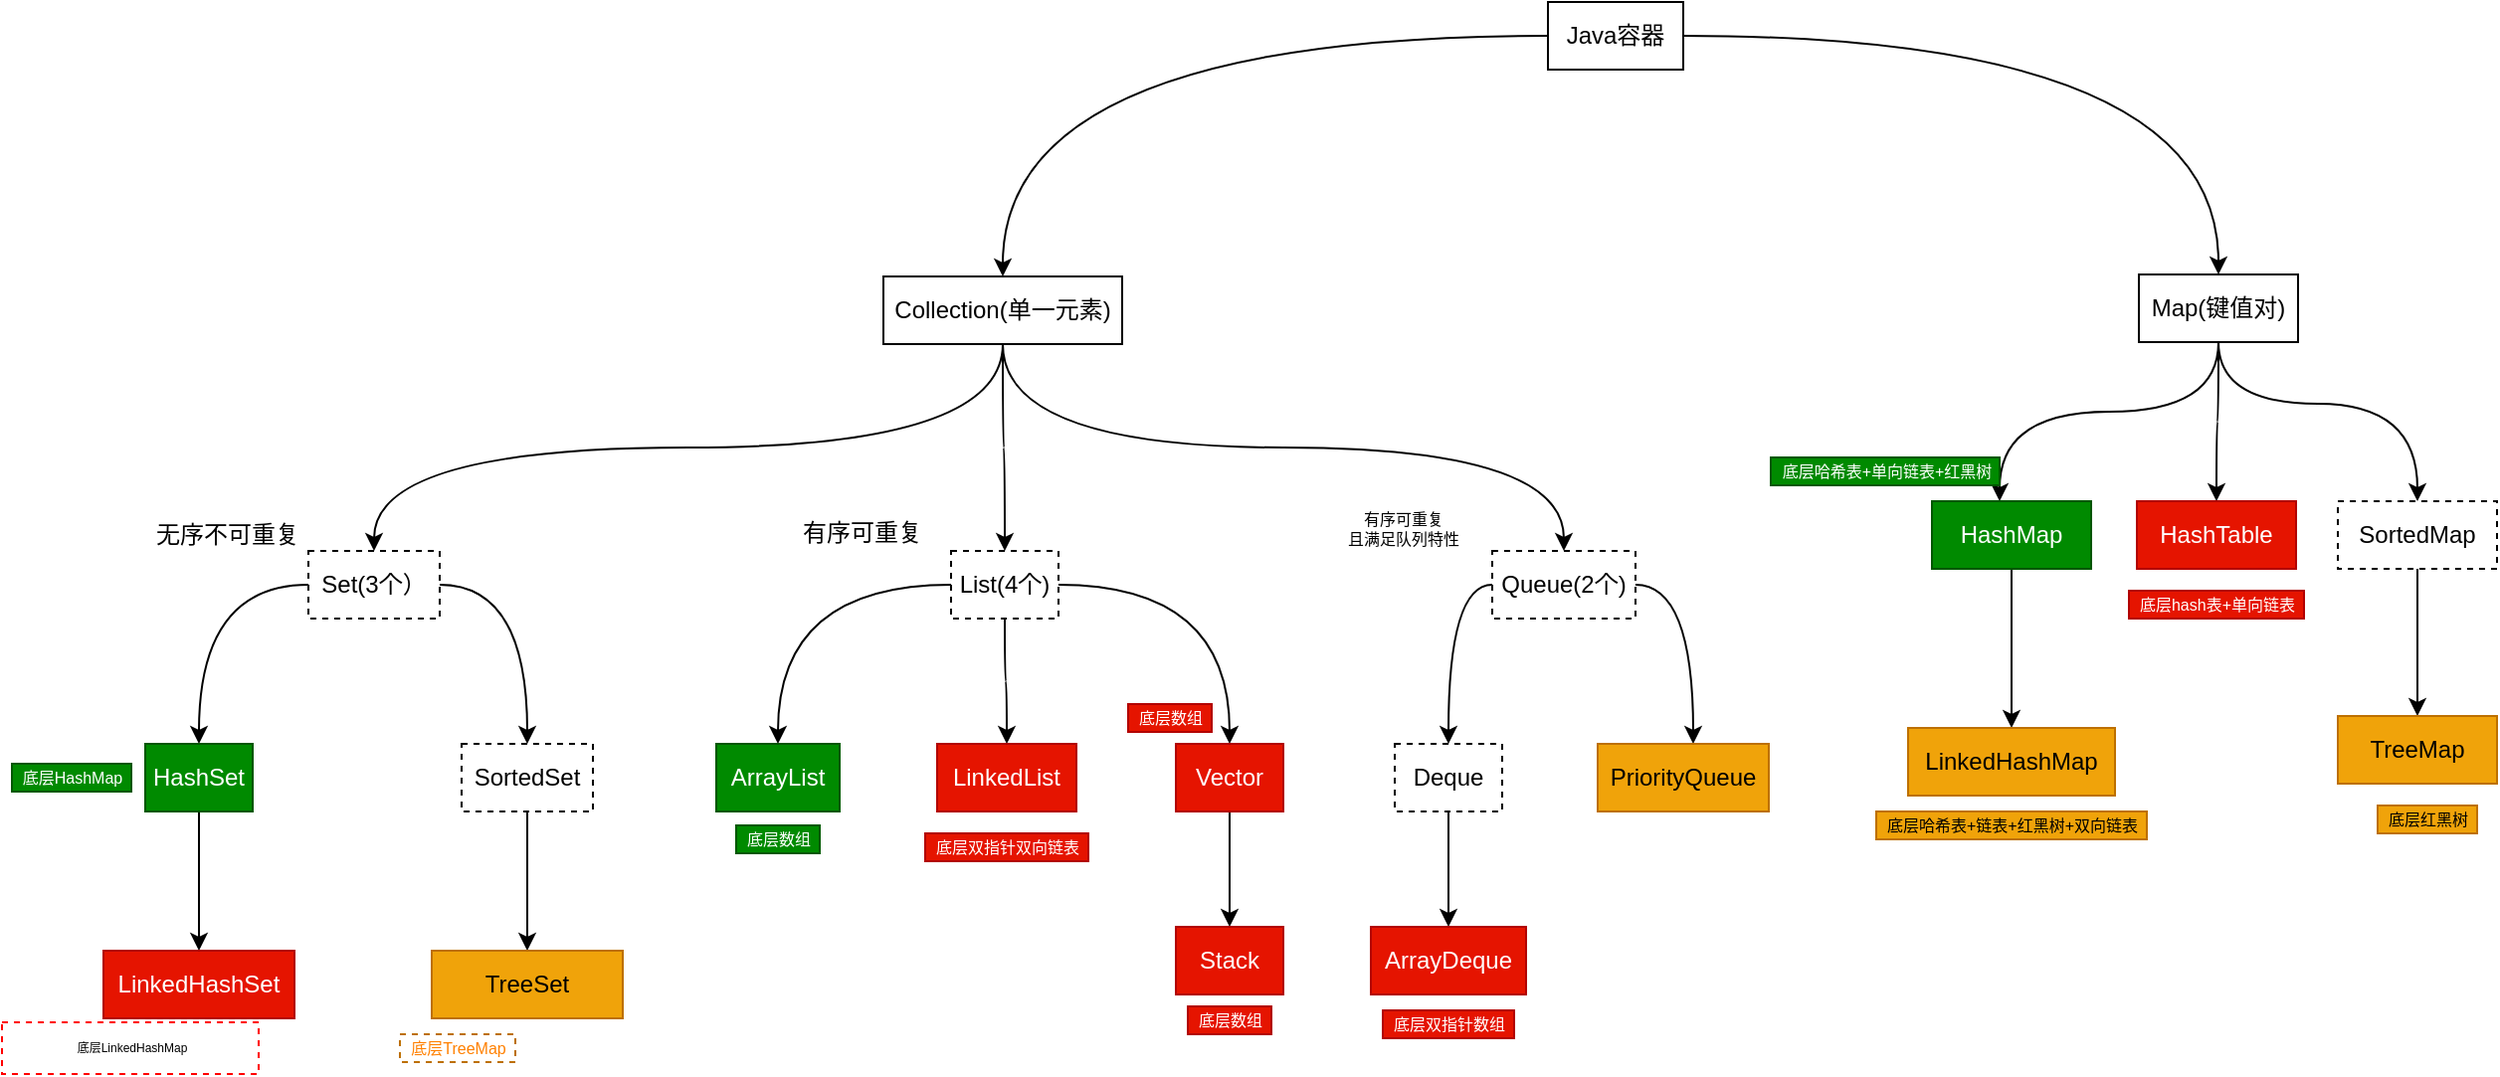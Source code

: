 <mxfile version="20.8.16" type="device"><diagram id="vc8xZUgkTbAgJJem1mAB" name="第 1 页"><mxGraphModel dx="1381" dy="353" grid="0" gridSize="10" guides="1" tooltips="1" connect="1" arrows="1" fold="1" page="0" pageScale="1" pageWidth="827" pageHeight="1169" math="0" shadow="0"><root><mxCell id="0"/><mxCell id="1" parent="0"/><mxCell id="AfeD7APSr7JUBw9fZK4j-4" style="rounded=0;orthogonalLoop=1;jettySize=auto;html=1;edgeStyle=orthogonalEdgeStyle;curved=1;" parent="1" source="AfeD7APSr7JUBw9fZK4j-1" target="AfeD7APSr7JUBw9fZK4j-2" edge="1"><mxGeometry relative="1" as="geometry"/></mxCell><mxCell id="AfeD7APSr7JUBw9fZK4j-5" style="rounded=0;orthogonalLoop=1;jettySize=auto;html=1;edgeStyle=orthogonalEdgeStyle;curved=1;" parent="1" source="AfeD7APSr7JUBw9fZK4j-1" target="AfeD7APSr7JUBw9fZK4j-3" edge="1"><mxGeometry relative="1" as="geometry"/></mxCell><mxCell id="AfeD7APSr7JUBw9fZK4j-1" value="Java容器" style="rounded=0;whiteSpace=wrap;html=1;" parent="1" vertex="1"><mxGeometry x="772" y="151" width="68" height="34" as="geometry"/></mxCell><mxCell id="AfeD7APSr7JUBw9fZK4j-10" style="edgeStyle=orthogonalEdgeStyle;rounded=0;orthogonalLoop=1;jettySize=auto;html=1;curved=1;exitX=0.5;exitY=1;exitDx=0;exitDy=0;" parent="1" source="AfeD7APSr7JUBw9fZK4j-2" target="AfeD7APSr7JUBw9fZK4j-6" edge="1"><mxGeometry relative="1" as="geometry"/></mxCell><mxCell id="AfeD7APSr7JUBw9fZK4j-11" style="edgeStyle=orthogonalEdgeStyle;curved=1;rounded=0;orthogonalLoop=1;jettySize=auto;html=1;" parent="1" source="AfeD7APSr7JUBw9fZK4j-2" target="AfeD7APSr7JUBw9fZK4j-7" edge="1"><mxGeometry relative="1" as="geometry"/></mxCell><mxCell id="AfeD7APSr7JUBw9fZK4j-12" style="edgeStyle=orthogonalEdgeStyle;curved=1;rounded=0;orthogonalLoop=1;jettySize=auto;html=1;exitX=0.5;exitY=1;exitDx=0;exitDy=0;" parent="1" source="AfeD7APSr7JUBw9fZK4j-2" target="AfeD7APSr7JUBw9fZK4j-8" edge="1"><mxGeometry relative="1" as="geometry"/></mxCell><mxCell id="AfeD7APSr7JUBw9fZK4j-2" value="Collection(单一元素)" style="rounded=0;whiteSpace=wrap;html=1;" parent="1" vertex="1"><mxGeometry x="438" y="289" width="120" height="34" as="geometry"/></mxCell><mxCell id="AfeD7APSr7JUBw9fZK4j-34" value="" style="edgeStyle=orthogonalEdgeStyle;curved=1;rounded=0;orthogonalLoop=1;jettySize=auto;html=1;" parent="1" source="AfeD7APSr7JUBw9fZK4j-3" target="AfeD7APSr7JUBw9fZK4j-33" edge="1"><mxGeometry relative="1" as="geometry"><Array as="points"><mxPoint x="1109" y="357"/><mxPoint x="999" y="357"/></Array></mxGeometry></mxCell><mxCell id="AfeD7APSr7JUBw9fZK4j-38" value="" style="edgeStyle=orthogonalEdgeStyle;curved=1;rounded=0;orthogonalLoop=1;jettySize=auto;html=1;" parent="1" source="AfeD7APSr7JUBw9fZK4j-3" target="AfeD7APSr7JUBw9fZK4j-37" edge="1"><mxGeometry relative="1" as="geometry"/></mxCell><mxCell id="AfeD7APSr7JUBw9fZK4j-40" value="" style="edgeStyle=orthogonalEdgeStyle;curved=1;rounded=0;orthogonalLoop=1;jettySize=auto;html=1;" parent="1" source="AfeD7APSr7JUBw9fZK4j-3" target="AfeD7APSr7JUBw9fZK4j-39" edge="1"><mxGeometry relative="1" as="geometry"><Array as="points"><mxPoint x="1109" y="353"/><mxPoint x="1209" y="353"/></Array></mxGeometry></mxCell><mxCell id="AfeD7APSr7JUBw9fZK4j-3" value="Map(键值对)" style="rounded=0;whiteSpace=wrap;html=1;" parent="1" vertex="1"><mxGeometry x="1069" y="288" width="80" height="34" as="geometry"/></mxCell><mxCell id="AfeD7APSr7JUBw9fZK4j-15" style="edgeStyle=orthogonalEdgeStyle;curved=1;rounded=0;orthogonalLoop=1;jettySize=auto;html=1;entryX=0.5;entryY=0;entryDx=0;entryDy=0;" parent="1" source="AfeD7APSr7JUBw9fZK4j-6" target="AfeD7APSr7JUBw9fZK4j-13" edge="1"><mxGeometry relative="1" as="geometry"/></mxCell><mxCell id="AfeD7APSr7JUBw9fZK4j-20" style="edgeStyle=orthogonalEdgeStyle;curved=1;rounded=0;orthogonalLoop=1;jettySize=auto;html=1;" parent="1" source="AfeD7APSr7JUBw9fZK4j-6" target="AfeD7APSr7JUBw9fZK4j-18" edge="1"><mxGeometry relative="1" as="geometry"/></mxCell><mxCell id="AfeD7APSr7JUBw9fZK4j-6" value="Set(3个）" style="rounded=0;whiteSpace=wrap;html=1;dashed=1;" parent="1" vertex="1"><mxGeometry x="149" y="427" width="66" height="34" as="geometry"/></mxCell><mxCell id="AfeD7APSr7JUBw9fZK4j-22" value="" style="edgeStyle=orthogonalEdgeStyle;curved=1;rounded=0;orthogonalLoop=1;jettySize=auto;html=1;" parent="1" source="AfeD7APSr7JUBw9fZK4j-7" target="AfeD7APSr7JUBw9fZK4j-21" edge="1"><mxGeometry relative="1" as="geometry"/></mxCell><mxCell id="AfeD7APSr7JUBw9fZK4j-24" value="" style="edgeStyle=orthogonalEdgeStyle;curved=1;rounded=0;orthogonalLoop=1;jettySize=auto;html=1;" parent="1" source="AfeD7APSr7JUBw9fZK4j-7" target="AfeD7APSr7JUBw9fZK4j-23" edge="1"><mxGeometry relative="1" as="geometry"/></mxCell><mxCell id="AfeD7APSr7JUBw9fZK4j-26" value="" style="edgeStyle=orthogonalEdgeStyle;curved=1;rounded=0;orthogonalLoop=1;jettySize=auto;html=1;" parent="1" source="AfeD7APSr7JUBw9fZK4j-7" target="AfeD7APSr7JUBw9fZK4j-25" edge="1"><mxGeometry relative="1" as="geometry"/></mxCell><mxCell id="AfeD7APSr7JUBw9fZK4j-7" value="List(4个)" style="rounded=0;whiteSpace=wrap;html=1;dashed=1;" parent="1" vertex="1"><mxGeometry x="472" y="427" width="54" height="34" as="geometry"/></mxCell><mxCell id="AfeD7APSr7JUBw9fZK4j-30" value="" style="edgeStyle=orthogonalEdgeStyle;curved=1;rounded=0;orthogonalLoop=1;jettySize=auto;html=1;" parent="1" source="AfeD7APSr7JUBw9fZK4j-8" target="AfeD7APSr7JUBw9fZK4j-29" edge="1"><mxGeometry relative="1" as="geometry"><Array as="points"><mxPoint x="722" y="444"/></Array></mxGeometry></mxCell><mxCell id="AfeD7APSr7JUBw9fZK4j-47" value="" style="edgeStyle=orthogonalEdgeStyle;curved=1;rounded=0;orthogonalLoop=1;jettySize=auto;html=1;fontSize=8;" parent="1" source="AfeD7APSr7JUBw9fZK4j-8" target="AfeD7APSr7JUBw9fZK4j-46" edge="1"><mxGeometry relative="1" as="geometry"><Array as="points"><mxPoint x="845" y="444"/></Array></mxGeometry></mxCell><mxCell id="AfeD7APSr7JUBw9fZK4j-8" value="Queue(2个)" style="rounded=0;whiteSpace=wrap;html=1;dashed=1;" parent="1" vertex="1"><mxGeometry x="744" y="427" width="72" height="34" as="geometry"/></mxCell><mxCell id="AfeD7APSr7JUBw9fZK4j-16" style="edgeStyle=orthogonalEdgeStyle;curved=1;rounded=0;orthogonalLoop=1;jettySize=auto;html=1;" parent="1" source="AfeD7APSr7JUBw9fZK4j-13" target="AfeD7APSr7JUBw9fZK4j-14" edge="1"><mxGeometry relative="1" as="geometry"/></mxCell><mxCell id="AfeD7APSr7JUBw9fZK4j-13" value="HashSet" style="rounded=0;whiteSpace=wrap;html=1;fillColor=#008a00;fontColor=#ffffff;strokeColor=#005700;" parent="1" vertex="1"><mxGeometry x="67" y="524" width="54" height="34" as="geometry"/></mxCell><mxCell id="AfeD7APSr7JUBw9fZK4j-14" value="LinkedHashSet" style="rounded=0;whiteSpace=wrap;html=1;fillColor=#e51400;fontColor=#ffffff;strokeColor=#B20000;" parent="1" vertex="1"><mxGeometry x="46" y="628" width="96" height="34" as="geometry"/></mxCell><mxCell id="AfeD7APSr7JUBw9fZK4j-17" style="edgeStyle=orthogonalEdgeStyle;curved=1;rounded=0;orthogonalLoop=1;jettySize=auto;html=1;" parent="1" source="AfeD7APSr7JUBw9fZK4j-18" target="AfeD7APSr7JUBw9fZK4j-19" edge="1"><mxGeometry relative="1" as="geometry"/></mxCell><mxCell id="AfeD7APSr7JUBw9fZK4j-18" value="SortedSet" style="rounded=0;whiteSpace=wrap;html=1;fillColor=none;dashed=1;" parent="1" vertex="1"><mxGeometry x="226" y="524" width="66" height="34" as="geometry"/></mxCell><mxCell id="AfeD7APSr7JUBw9fZK4j-19" value="TreeSet" style="rounded=0;whiteSpace=wrap;html=1;fillColor=#f0a30a;fontColor=#000000;strokeColor=#BD7000;" parent="1" vertex="1"><mxGeometry x="211" y="628" width="96" height="34" as="geometry"/></mxCell><mxCell id="AfeD7APSr7JUBw9fZK4j-21" value="ArrayList" style="rounded=0;whiteSpace=wrap;html=1;fillColor=#008a00;fontColor=#ffffff;strokeColor=#005700;" parent="1" vertex="1"><mxGeometry x="354" y="524" width="62" height="34" as="geometry"/></mxCell><mxCell id="AfeD7APSr7JUBw9fZK4j-23" value="LinkedList" style="rounded=0;whiteSpace=wrap;html=1;fillColor=#e51400;fontColor=#ffffff;strokeColor=#B20000;" parent="1" vertex="1"><mxGeometry x="465" y="524" width="70" height="34" as="geometry"/></mxCell><mxCell id="AfeD7APSr7JUBw9fZK4j-28" value="" style="edgeStyle=orthogonalEdgeStyle;curved=1;rounded=0;orthogonalLoop=1;jettySize=auto;html=1;" parent="1" source="AfeD7APSr7JUBw9fZK4j-25" target="AfeD7APSr7JUBw9fZK4j-27" edge="1"><mxGeometry relative="1" as="geometry"/></mxCell><mxCell id="AfeD7APSr7JUBw9fZK4j-25" value="Vector" style="rounded=0;whiteSpace=wrap;html=1;fillColor=#e51400;fontColor=#ffffff;strokeColor=#B20000;" parent="1" vertex="1"><mxGeometry x="585" y="524" width="54" height="34" as="geometry"/></mxCell><mxCell id="AfeD7APSr7JUBw9fZK4j-27" value="Stack" style="rounded=0;whiteSpace=wrap;html=1;fillColor=#e51400;fontColor=#ffffff;strokeColor=#B20000;" parent="1" vertex="1"><mxGeometry x="585" y="616" width="54" height="34" as="geometry"/></mxCell><mxCell id="AfeD7APSr7JUBw9fZK4j-32" value="" style="edgeStyle=orthogonalEdgeStyle;curved=1;rounded=0;orthogonalLoop=1;jettySize=auto;html=1;" parent="1" source="AfeD7APSr7JUBw9fZK4j-29" target="AfeD7APSr7JUBw9fZK4j-31" edge="1"><mxGeometry relative="1" as="geometry"/></mxCell><mxCell id="AfeD7APSr7JUBw9fZK4j-29" value="Deque" style="rounded=0;whiteSpace=wrap;html=1;dashed=1;" parent="1" vertex="1"><mxGeometry x="695" y="524" width="54" height="34" as="geometry"/></mxCell><mxCell id="AfeD7APSr7JUBw9fZK4j-31" value="ArrayDeque" style="rounded=0;whiteSpace=wrap;html=1;fillColor=#e51400;fontColor=#ffffff;strokeColor=#B20000;" parent="1" vertex="1"><mxGeometry x="683" y="616" width="78" height="34" as="geometry"/></mxCell><mxCell id="AfeD7APSr7JUBw9fZK4j-36" value="" style="edgeStyle=orthogonalEdgeStyle;curved=1;rounded=0;orthogonalLoop=1;jettySize=auto;html=1;" parent="1" source="AfeD7APSr7JUBw9fZK4j-33" target="AfeD7APSr7JUBw9fZK4j-35" edge="1"><mxGeometry relative="1" as="geometry"/></mxCell><mxCell id="AfeD7APSr7JUBw9fZK4j-33" value="HashMap" style="rounded=0;whiteSpace=wrap;html=1;fillColor=#008a00;fontColor=#ffffff;strokeColor=#005700;" parent="1" vertex="1"><mxGeometry x="965" y="402" width="80" height="34" as="geometry"/></mxCell><mxCell id="AfeD7APSr7JUBw9fZK4j-35" value="LinkedHashMap" style="rounded=0;whiteSpace=wrap;html=1;fillColor=#f0a30a;fontColor=#000000;strokeColor=#BD7000;" parent="1" vertex="1"><mxGeometry x="953" y="516" width="104" height="34" as="geometry"/></mxCell><mxCell id="AfeD7APSr7JUBw9fZK4j-37" value="HashTable" style="rounded=0;whiteSpace=wrap;html=1;fillColor=#e51400;fontColor=#ffffff;strokeColor=#B20000;" parent="1" vertex="1"><mxGeometry x="1068" y="402" width="80" height="34" as="geometry"/></mxCell><mxCell id="AfeD7APSr7JUBw9fZK4j-42" value="" style="edgeStyle=orthogonalEdgeStyle;curved=1;rounded=0;orthogonalLoop=1;jettySize=auto;html=1;" parent="1" source="AfeD7APSr7JUBw9fZK4j-39" target="AfeD7APSr7JUBw9fZK4j-41" edge="1"><mxGeometry relative="1" as="geometry"/></mxCell><mxCell id="AfeD7APSr7JUBw9fZK4j-39" value="SortedMap" style="rounded=0;whiteSpace=wrap;html=1;dashed=1;" parent="1" vertex="1"><mxGeometry x="1169" y="402" width="80" height="34" as="geometry"/></mxCell><mxCell id="AfeD7APSr7JUBw9fZK4j-41" value="TreeMap" style="rounded=0;whiteSpace=wrap;html=1;fillColor=#f0a30a;fontColor=#000000;strokeColor=#BD7000;" parent="1" vertex="1"><mxGeometry x="1169" y="510" width="80" height="34" as="geometry"/></mxCell><mxCell id="AfeD7APSr7JUBw9fZK4j-43" value="无序不可重复" style="text;html=1;align=center;verticalAlign=middle;resizable=0;points=[];autosize=1;strokeColor=none;fillColor=none;" parent="1" vertex="1"><mxGeometry x="67" y="410" width="82" height="18" as="geometry"/></mxCell><mxCell id="AfeD7APSr7JUBw9fZK4j-44" value="有序可重复" style="text;html=1;align=center;verticalAlign=middle;resizable=0;points=[];autosize=1;strokeColor=none;fillColor=none;" parent="1" vertex="1"><mxGeometry x="392" y="409" width="70" height="18" as="geometry"/></mxCell><mxCell id="AfeD7APSr7JUBw9fZK4j-45" value="有序可重复&lt;br style=&quot;font-size: 8px;&quot;&gt;且满足队列特性" style="text;html=1;align=center;verticalAlign=middle;resizable=0;points=[];autosize=1;strokeColor=none;fillColor=none;fontSize=8;" parent="1" vertex="1"><mxGeometry x="666" y="404" width="66" height="24" as="geometry"/></mxCell><mxCell id="AfeD7APSr7JUBw9fZK4j-46" value="PriorityQueue" style="rounded=0;whiteSpace=wrap;html=1;fillColor=#f0a30a;fontColor=#000000;strokeColor=#BD7000;" parent="1" vertex="1"><mxGeometry x="797" y="524" width="86" height="34" as="geometry"/></mxCell><mxCell id="AfeD7APSr7JUBw9fZK4j-48" value="底层HashMap" style="text;html=1;align=center;verticalAlign=middle;resizable=0;points=[];autosize=1;strokeColor=#005700;fillColor=#008a00;fontSize=8;fontColor=#ffffff;" parent="1" vertex="1"><mxGeometry y="534" width="60" height="14" as="geometry"/></mxCell><mxCell id="AfeD7APSr7JUBw9fZK4j-49" value="底层LinkedHashMap" style="text;html=1;align=center;verticalAlign=middle;resizable=0;points=[];autosize=1;strokeColor=#FF0000;fillColor=none;fontSize=6;dashed=1;" parent="1" vertex="1"><mxGeometry x="-5" y="664" width="129" height="26" as="geometry"/></mxCell><mxCell id="AfeD7APSr7JUBw9fZK4j-50" value="底层TreeMap" style="text;html=1;align=center;verticalAlign=middle;resizable=0;points=[];autosize=1;strokeColor=#BD7000;fillColor=none;fontSize=8;fontColor=#FF8000;dashed=1;" parent="1" vertex="1"><mxGeometry x="195" y="670" width="58" height="14" as="geometry"/></mxCell><mxCell id="AfeD7APSr7JUBw9fZK4j-51" value="底层数组" style="text;html=1;align=center;verticalAlign=middle;resizable=0;points=[];autosize=1;strokeColor=#005700;fillColor=#008a00;fontSize=8;fontColor=#ffffff;" parent="1" vertex="1"><mxGeometry x="364" y="565" width="42" height="14" as="geometry"/></mxCell><mxCell id="AfeD7APSr7JUBw9fZK4j-52" value="底层双指针双向链表" style="text;html=1;align=center;verticalAlign=middle;resizable=0;points=[];autosize=1;strokeColor=#B20000;fillColor=#e51400;fontSize=8;fontColor=#ffffff;" parent="1" vertex="1"><mxGeometry x="459" y="569" width="82" height="14" as="geometry"/></mxCell><mxCell id="AfeD7APSr7JUBw9fZK4j-53" value="底层数组" style="text;html=1;align=center;verticalAlign=middle;resizable=0;points=[];autosize=1;strokeColor=#B20000;fillColor=#e51400;fontSize=8;fontColor=#ffffff;" parent="1" vertex="1"><mxGeometry x="561" y="504" width="42" height="14" as="geometry"/></mxCell><mxCell id="AfeD7APSr7JUBw9fZK4j-54" value="底层数组" style="text;html=1;align=center;verticalAlign=middle;resizable=0;points=[];autosize=1;strokeColor=#B20000;fillColor=#e51400;fontSize=8;fontColor=#ffffff;" parent="1" vertex="1"><mxGeometry x="591" y="656" width="42" height="14" as="geometry"/></mxCell><mxCell id="AfeD7APSr7JUBw9fZK4j-55" value="底层双指针数组" style="text;html=1;align=center;verticalAlign=middle;resizable=0;points=[];autosize=1;strokeColor=#B20000;fillColor=#e51400;fontSize=8;fontColor=#ffffff;" parent="1" vertex="1"><mxGeometry x="689" y="658" width="66" height="14" as="geometry"/></mxCell><mxCell id="AfeD7APSr7JUBw9fZK4j-56" value="底层哈希表+单向链表+红黑树" style="text;html=1;align=center;verticalAlign=middle;resizable=0;points=[];autosize=1;strokeColor=#005700;fillColor=#008a00;fontSize=8;fontColor=#ffffff;" parent="1" vertex="1"><mxGeometry x="884" y="380" width="115" height="14" as="geometry"/></mxCell><mxCell id="AfeD7APSr7JUBw9fZK4j-57" value="底层哈希表+链表+红黑树+双向链表" style="text;html=1;align=center;verticalAlign=middle;resizable=0;points=[];autosize=1;strokeColor=#BD7000;fillColor=#f0a30a;fontSize=8;fontColor=#000000;" parent="1" vertex="1"><mxGeometry x="937" y="558" width="136" height="14" as="geometry"/></mxCell><mxCell id="AfeD7APSr7JUBw9fZK4j-58" value="底层hash表+单向链表" style="text;html=1;align=center;verticalAlign=middle;resizable=0;points=[];autosize=1;strokeColor=#B20000;fillColor=#e51400;fontSize=8;fontColor=#ffffff;" parent="1" vertex="1"><mxGeometry x="1064" y="447" width="88" height="14" as="geometry"/></mxCell><mxCell id="AfeD7APSr7JUBw9fZK4j-60" value="底层红黑树" style="text;html=1;align=center;verticalAlign=middle;resizable=0;points=[];autosize=1;strokeColor=#BD7000;fillColor=#f0a30a;fontSize=8;fontColor=#000000;" parent="1" vertex="1"><mxGeometry x="1189" y="555" width="50" height="14" as="geometry"/></mxCell></root></mxGraphModel></diagram></mxfile>